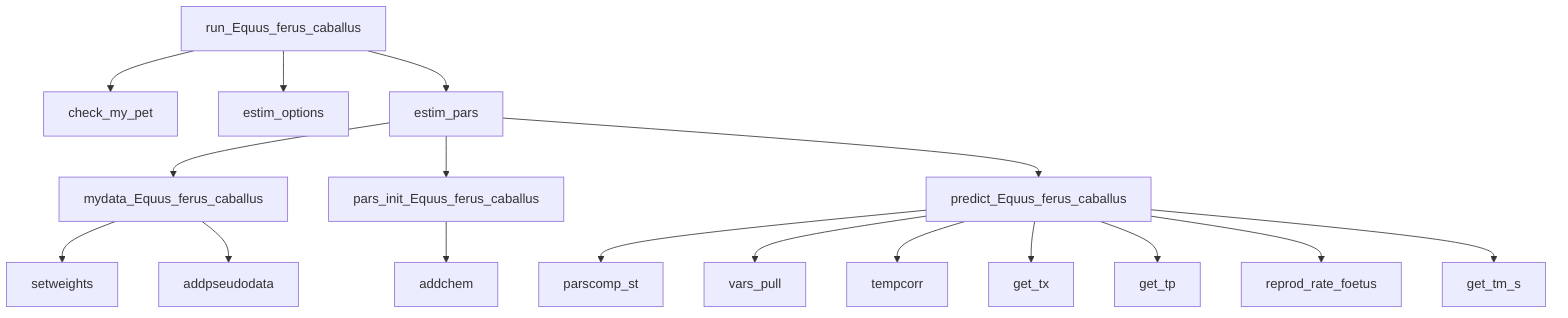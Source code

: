 graph TD
A[run_Equus_ferus_caballus] --> B[check_my_pet]
A --> C[estim_options]
A --> D[estim_pars]

D --> E[mydata_Equus_ferus_caballus]
D --> F[pars_init_Equus_ferus_caballus]
D --> G[predict_Equus_ferus_caballus]

E --> H[setweights]
E --> I[addpseudodata]

F --> J[addchem]

G --> K[parscomp_st]
G --> L[vars_pull]
G --> M[tempcorr]
G --> N[get_tx]
G --> O[get_tp]
G --> P[reprod_rate_foetus]
G --> Q[get_tm_s]